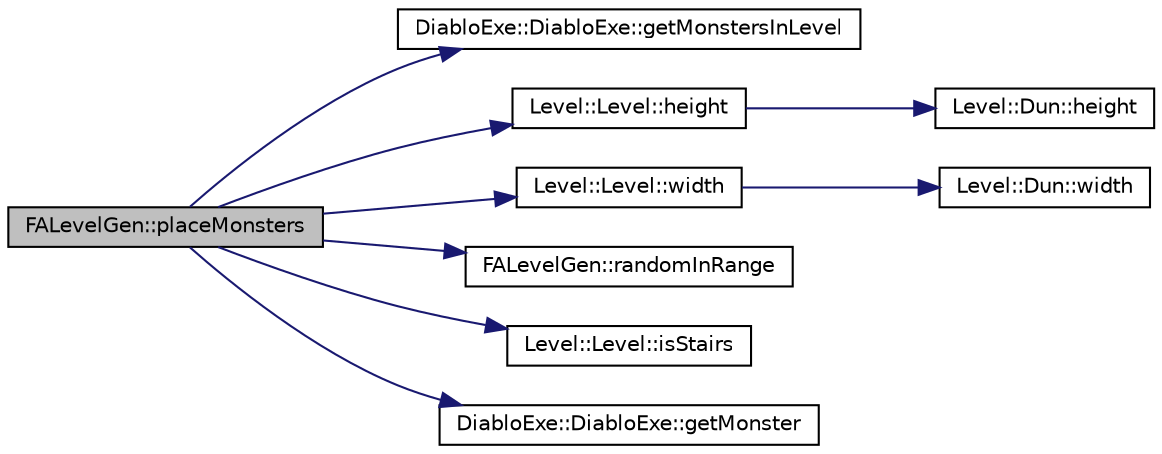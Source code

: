 digraph G
{
  edge [fontname="Helvetica",fontsize="10",labelfontname="Helvetica",labelfontsize="10"];
  node [fontname="Helvetica",fontsize="10",shape=record];
  rankdir="LR";
  Node1 [label="FALevelGen::placeMonsters",height=0.2,width=0.4,color="black", fillcolor="grey75", style="filled" fontcolor="black"];
  Node1 -> Node2 [color="midnightblue",fontsize="10",style="solid",fontname="Helvetica"];
  Node2 [label="DiabloExe::DiabloExe::getMonstersInLevel",height=0.2,width=0.4,color="black", fillcolor="white", style="filled",URL="$class_diablo_exe_1_1_diablo_exe.html#aad5677580044b6a52bd8be1af1ba2df1"];
  Node1 -> Node3 [color="midnightblue",fontsize="10",style="solid",fontname="Helvetica"];
  Node3 [label="Level::Level::height",height=0.2,width=0.4,color="black", fillcolor="white", style="filled",URL="$class_level_1_1_level.html#a2192aa396aedd8d135e8e027ed8a826e"];
  Node3 -> Node4 [color="midnightblue",fontsize="10",style="solid",fontname="Helvetica"];
  Node4 [label="Level::Dun::height",height=0.2,width=0.4,color="black", fillcolor="white", style="filled",URL="$class_level_1_1_dun.html#a741579a7d91d77fa99026cc35c77ac59"];
  Node1 -> Node5 [color="midnightblue",fontsize="10",style="solid",fontname="Helvetica"];
  Node5 [label="Level::Level::width",height=0.2,width=0.4,color="black", fillcolor="white", style="filled",URL="$class_level_1_1_level.html#a8a9ab47247600f305776f3d62b73a46a"];
  Node5 -> Node6 [color="midnightblue",fontsize="10",style="solid",fontname="Helvetica"];
  Node6 [label="Level::Dun::width",height=0.2,width=0.4,color="black", fillcolor="white", style="filled",URL="$class_level_1_1_dun.html#a484e94f5c0d423b9277ee500583c510d"];
  Node1 -> Node7 [color="midnightblue",fontsize="10",style="solid",fontname="Helvetica"];
  Node7 [label="FALevelGen::randomInRange",height=0.2,width=0.4,color="black", fillcolor="white", style="filled",URL="$namespace_f_a_level_gen.html#a0374e2ca497149c811dbc135899a5db7"];
  Node1 -> Node8 [color="midnightblue",fontsize="10",style="solid",fontname="Helvetica"];
  Node8 [label="Level::Level::isStairs",height=0.2,width=0.4,color="black", fillcolor="white", style="filled",URL="$class_level_1_1_level.html#a38c8b6a4f1f2bf14e8e6326a35b99343"];
  Node1 -> Node9 [color="midnightblue",fontsize="10",style="solid",fontname="Helvetica"];
  Node9 [label="DiabloExe::DiabloExe::getMonster",height=0.2,width=0.4,color="black", fillcolor="white", style="filled",URL="$class_diablo_exe_1_1_diablo_exe.html#a26ff05a3d26939171b997bcab240db18"];
}

